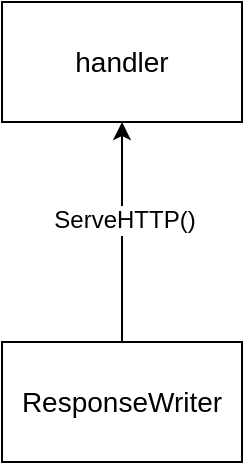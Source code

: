<mxfile pages="1" version="11.2.8" type="github"><diagram id="zBXkdCU3wYErV7SUpff7" name="Page-1"><mxGraphModel dx="946" dy="646" grid="1" gridSize="10" guides="1" tooltips="1" connect="1" arrows="1" fold="1" page="1" pageScale="1" pageWidth="827" pageHeight="1169" math="0" shadow="0"><root><mxCell id="0"/><mxCell id="1" parent="0"/><mxCell id="XZ0kQnbGNtwGTSz7tpr2-2" value="&lt;font style=&quot;font-size: 14px&quot;&gt;handler&lt;/font&gt;" style="rounded=0;whiteSpace=wrap;html=1;" parent="1" vertex="1"><mxGeometry x="280" y="160" width="120" height="60" as="geometry"/></mxCell><mxCell id="XZ0kQnbGNtwGTSz7tpr2-3" style="edgeStyle=orthogonalEdgeStyle;rounded=0;orthogonalLoop=1;jettySize=auto;html=1;exitX=0.5;exitY=0;exitDx=0;exitDy=0;entryX=0.5;entryY=1;entryDx=0;entryDy=0;" parent="1" source="XZ0kQnbGNtwGTSz7tpr2-5" target="XZ0kQnbGNtwGTSz7tpr2-2" edge="1"><mxGeometry relative="1" as="geometry"/></mxCell><mxCell id="XZ0kQnbGNtwGTSz7tpr2-4" value="ServeHTTP()" style="text;html=1;resizable=0;points=[];align=center;verticalAlign=middle;labelBackgroundColor=#ffffff;" parent="XZ0kQnbGNtwGTSz7tpr2-3" vertex="1" connectable="0"><mxGeometry x="0.109" y="-1" relative="1" as="geometry"><mxPoint as="offset"/></mxGeometry></mxCell><mxCell id="XZ0kQnbGNtwGTSz7tpr2-5" value="&lt;div style=&quot;font-size: 14px ; line-height: 21px ; white-space: pre&quot;&gt;&lt;span style=&quot;background-color: rgb(255 , 255 , 255)&quot;&gt;ResponseWriter&lt;/span&gt;&lt;/div&gt;" style="rounded=0;whiteSpace=wrap;html=1;" parent="1" vertex="1"><mxGeometry x="280" y="330" width="120" height="60" as="geometry"/></mxCell></root></mxGraphModel></diagram></mxfile>